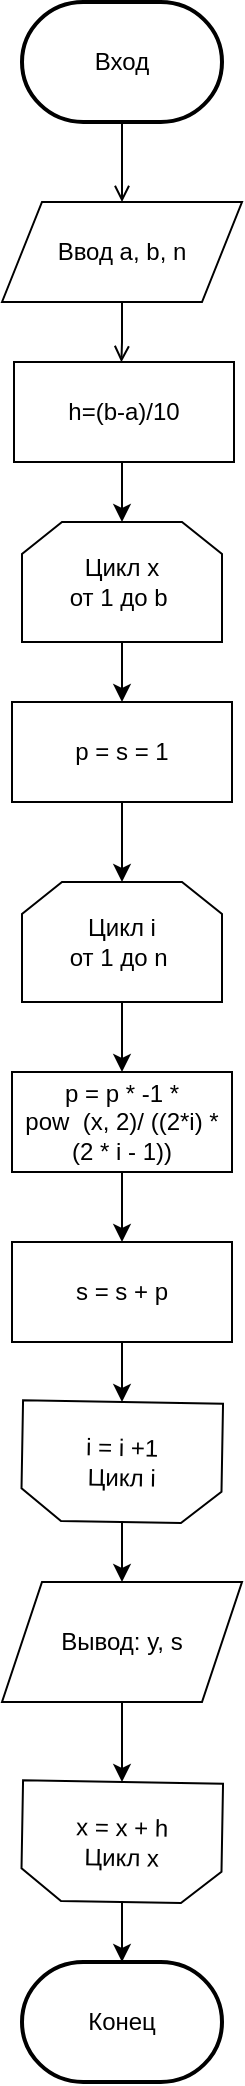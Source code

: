 <mxfile version="13.8.8" type="github">
  <diagram id="2XYw5rfrzcdDfsoRY1aY" name="Page-1">
    <mxGraphModel dx="509" dy="1748" grid="1" gridSize="10" guides="1" tooltips="1" connect="1" arrows="1" fold="1" page="1" pageScale="1" pageWidth="827" pageHeight="1169" math="0" shadow="0">
      <root>
        <mxCell id="0" />
        <mxCell id="1" parent="0" />
        <mxCell id="bIGdx2mvvDFSyfbHBPX8-4" style="edgeStyle=orthogonalEdgeStyle;rounded=0;orthogonalLoop=1;jettySize=auto;html=1;exitX=0.5;exitY=1;exitDx=0;exitDy=0;exitPerimeter=0;entryX=0.5;entryY=0;entryDx=0;entryDy=0;endArrow=open;endFill=0;" parent="1" source="bIGdx2mvvDFSyfbHBPX8-2" target="bIGdx2mvvDFSyfbHBPX8-3" edge="1">
          <mxGeometry relative="1" as="geometry" />
        </mxCell>
        <mxCell id="bIGdx2mvvDFSyfbHBPX8-2" value="Вход" style="strokeWidth=2;html=1;shape=mxgraph.flowchart.terminator;whiteSpace=wrap;" parent="1" vertex="1">
          <mxGeometry x="364" width="100" height="60" as="geometry" />
        </mxCell>
        <mxCell id="bIGdx2mvvDFSyfbHBPX8-6" style="edgeStyle=orthogonalEdgeStyle;rounded=0;orthogonalLoop=1;jettySize=auto;html=1;endArrow=open;endFill=0;" parent="1" source="bIGdx2mvvDFSyfbHBPX8-3" edge="1">
          <mxGeometry relative="1" as="geometry">
            <mxPoint x="413.7" y="180.115" as="targetPoint" />
          </mxGeometry>
        </mxCell>
        <mxCell id="bIGdx2mvvDFSyfbHBPX8-3" value="Ввод a, b, n" style="shape=parallelogram;perimeter=parallelogramPerimeter;whiteSpace=wrap;html=1;fixedSize=1;" parent="1" vertex="1">
          <mxGeometry x="354" y="100" width="120" height="50" as="geometry" />
        </mxCell>
        <mxCell id="Si78nq0MEke1Vb-z9np_-27" style="edgeStyle=orthogonalEdgeStyle;rounded=0;orthogonalLoop=1;jettySize=auto;html=1;exitX=0.5;exitY=1;exitDx=0;exitDy=0;" parent="1" source="bIGdx2mvvDFSyfbHBPX8-53" target="Si78nq0MEke1Vb-z9np_-26" edge="1">
          <mxGeometry relative="1" as="geometry" />
        </mxCell>
        <mxCell id="bIGdx2mvvDFSyfbHBPX8-53" value="Вывод: y, s" style="shape=parallelogram;perimeter=parallelogramPerimeter;whiteSpace=wrap;html=1;fixedSize=1;" parent="1" vertex="1">
          <mxGeometry x="354" y="790" width="120" height="60" as="geometry" />
        </mxCell>
        <mxCell id="bIGdx2mvvDFSyfbHBPX8-59" value="Конец" style="strokeWidth=2;html=1;shape=mxgraph.flowchart.terminator;whiteSpace=wrap;" parent="1" vertex="1">
          <mxGeometry x="364" y="980" width="100" height="60" as="geometry" />
        </mxCell>
        <mxCell id="Si78nq0MEke1Vb-z9np_-11" style="edgeStyle=orthogonalEdgeStyle;rounded=0;orthogonalLoop=1;jettySize=auto;html=1;exitX=0.5;exitY=1;exitDx=0;exitDy=0;entryX=0.5;entryY=0;entryDx=0;entryDy=0;" parent="1" source="Si78nq0MEke1Vb-z9np_-1" target="Si78nq0MEke1Vb-z9np_-10" edge="1">
          <mxGeometry relative="1" as="geometry" />
        </mxCell>
        <mxCell id="Si78nq0MEke1Vb-z9np_-1" value="h=(b-a)/10" style="rounded=0;whiteSpace=wrap;html=1;" parent="1" vertex="1">
          <mxGeometry x="360" y="180" width="110" height="50" as="geometry" />
        </mxCell>
        <mxCell id="Si78nq0MEke1Vb-z9np_-15" style="edgeStyle=orthogonalEdgeStyle;rounded=0;orthogonalLoop=1;jettySize=auto;html=1;" parent="1" source="Si78nq0MEke1Vb-z9np_-4" target="Si78nq0MEke1Vb-z9np_-14" edge="1">
          <mxGeometry relative="1" as="geometry" />
        </mxCell>
        <mxCell id="Si78nq0MEke1Vb-z9np_-4" value="Цикл i&lt;br&gt;от 1 до n&amp;nbsp;" style="shape=loopLimit;whiteSpace=wrap;html=1;" parent="1" vertex="1">
          <mxGeometry x="364" y="440" width="100" height="60" as="geometry" />
        </mxCell>
        <mxCell id="Si78nq0MEke1Vb-z9np_-13" style="edgeStyle=orthogonalEdgeStyle;rounded=0;orthogonalLoop=1;jettySize=auto;html=1;" parent="1" source="Si78nq0MEke1Vb-z9np_-8" target="Si78nq0MEke1Vb-z9np_-4" edge="1">
          <mxGeometry relative="1" as="geometry" />
        </mxCell>
        <mxCell id="Si78nq0MEke1Vb-z9np_-8" value="p = s = 1" style="rounded=0;whiteSpace=wrap;html=1;" parent="1" vertex="1">
          <mxGeometry x="359" y="350" width="110" height="50" as="geometry" />
        </mxCell>
        <mxCell id="Si78nq0MEke1Vb-z9np_-12" style="edgeStyle=orthogonalEdgeStyle;rounded=0;orthogonalLoop=1;jettySize=auto;html=1;entryX=0.5;entryY=0;entryDx=0;entryDy=0;" parent="1" source="Si78nq0MEke1Vb-z9np_-10" target="Si78nq0MEke1Vb-z9np_-8" edge="1">
          <mxGeometry relative="1" as="geometry" />
        </mxCell>
        <mxCell id="Si78nq0MEke1Vb-z9np_-10" value="Цикл x&lt;br&gt;от 1 до b&amp;nbsp;" style="shape=loopLimit;whiteSpace=wrap;html=1;" parent="1" vertex="1">
          <mxGeometry x="364" y="260" width="100" height="60" as="geometry" />
        </mxCell>
        <mxCell id="Si78nq0MEke1Vb-z9np_-17" style="edgeStyle=orthogonalEdgeStyle;rounded=0;orthogonalLoop=1;jettySize=auto;html=1;" parent="1" source="Si78nq0MEke1Vb-z9np_-14" target="Si78nq0MEke1Vb-z9np_-16" edge="1">
          <mxGeometry relative="1" as="geometry" />
        </mxCell>
        <mxCell id="Si78nq0MEke1Vb-z9np_-14" value="p = p * -1 * &lt;br&gt;pow&amp;nbsp; (x, 2)/ ((2*i) * (2 * i - 1))" style="rounded=0;whiteSpace=wrap;html=1;" parent="1" vertex="1">
          <mxGeometry x="359" y="535" width="110" height="50" as="geometry" />
        </mxCell>
        <mxCell id="Si78nq0MEke1Vb-z9np_-21" style="edgeStyle=orthogonalEdgeStyle;rounded=0;orthogonalLoop=1;jettySize=auto;html=1;" parent="1" source="Si78nq0MEke1Vb-z9np_-16" target="Si78nq0MEke1Vb-z9np_-20" edge="1">
          <mxGeometry relative="1" as="geometry" />
        </mxCell>
        <mxCell id="Si78nq0MEke1Vb-z9np_-16" value="s = s + p" style="rounded=0;whiteSpace=wrap;html=1;" parent="1" vertex="1">
          <mxGeometry x="359" y="620" width="110" height="50" as="geometry" />
        </mxCell>
        <mxCell id="Si78nq0MEke1Vb-z9np_-25" style="edgeStyle=orthogonalEdgeStyle;rounded=0;orthogonalLoop=1;jettySize=auto;html=1;" parent="1" source="Si78nq0MEke1Vb-z9np_-20" target="bIGdx2mvvDFSyfbHBPX8-53" edge="1">
          <mxGeometry relative="1" as="geometry" />
        </mxCell>
        <mxCell id="Si78nq0MEke1Vb-z9np_-20" value="i = i +1&lt;br&gt;Цикл i" style="shape=loopLimit;whiteSpace=wrap;html=1;rotation=1;flipV=1;" parent="1" vertex="1">
          <mxGeometry x="364" y="700" width="100" height="60" as="geometry" />
        </mxCell>
        <mxCell id="Si78nq0MEke1Vb-z9np_-29" style="edgeStyle=orthogonalEdgeStyle;rounded=0;orthogonalLoop=1;jettySize=auto;html=1;" parent="1" source="Si78nq0MEke1Vb-z9np_-26" target="bIGdx2mvvDFSyfbHBPX8-59" edge="1">
          <mxGeometry relative="1" as="geometry" />
        </mxCell>
        <mxCell id="Si78nq0MEke1Vb-z9np_-26" value="x = x + h&lt;br&gt;Цикл x" style="shape=loopLimit;whiteSpace=wrap;html=1;rotation=1;flipV=1;" parent="1" vertex="1">
          <mxGeometry x="364" y="890" width="100" height="60" as="geometry" />
        </mxCell>
      </root>
    </mxGraphModel>
  </diagram>
</mxfile>
